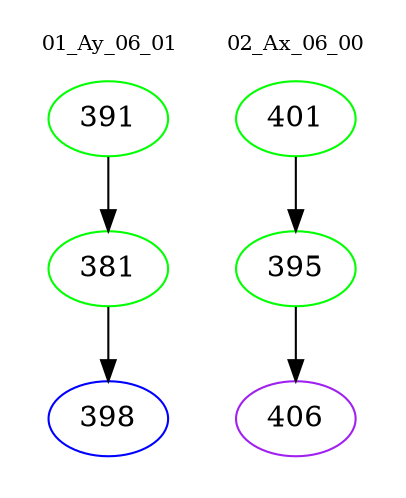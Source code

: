 digraph{
subgraph cluster_0 {
color = white
label = "01_Ay_06_01";
fontsize=10;
T0_391 [label="391", color="green"]
T0_391 -> T0_381 [color="black"]
T0_381 [label="381", color="green"]
T0_381 -> T0_398 [color="black"]
T0_398 [label="398", color="blue"]
}
subgraph cluster_1 {
color = white
label = "02_Ax_06_00";
fontsize=10;
T1_401 [label="401", color="green"]
T1_401 -> T1_395 [color="black"]
T1_395 [label="395", color="green"]
T1_395 -> T1_406 [color="black"]
T1_406 [label="406", color="purple"]
}
}
